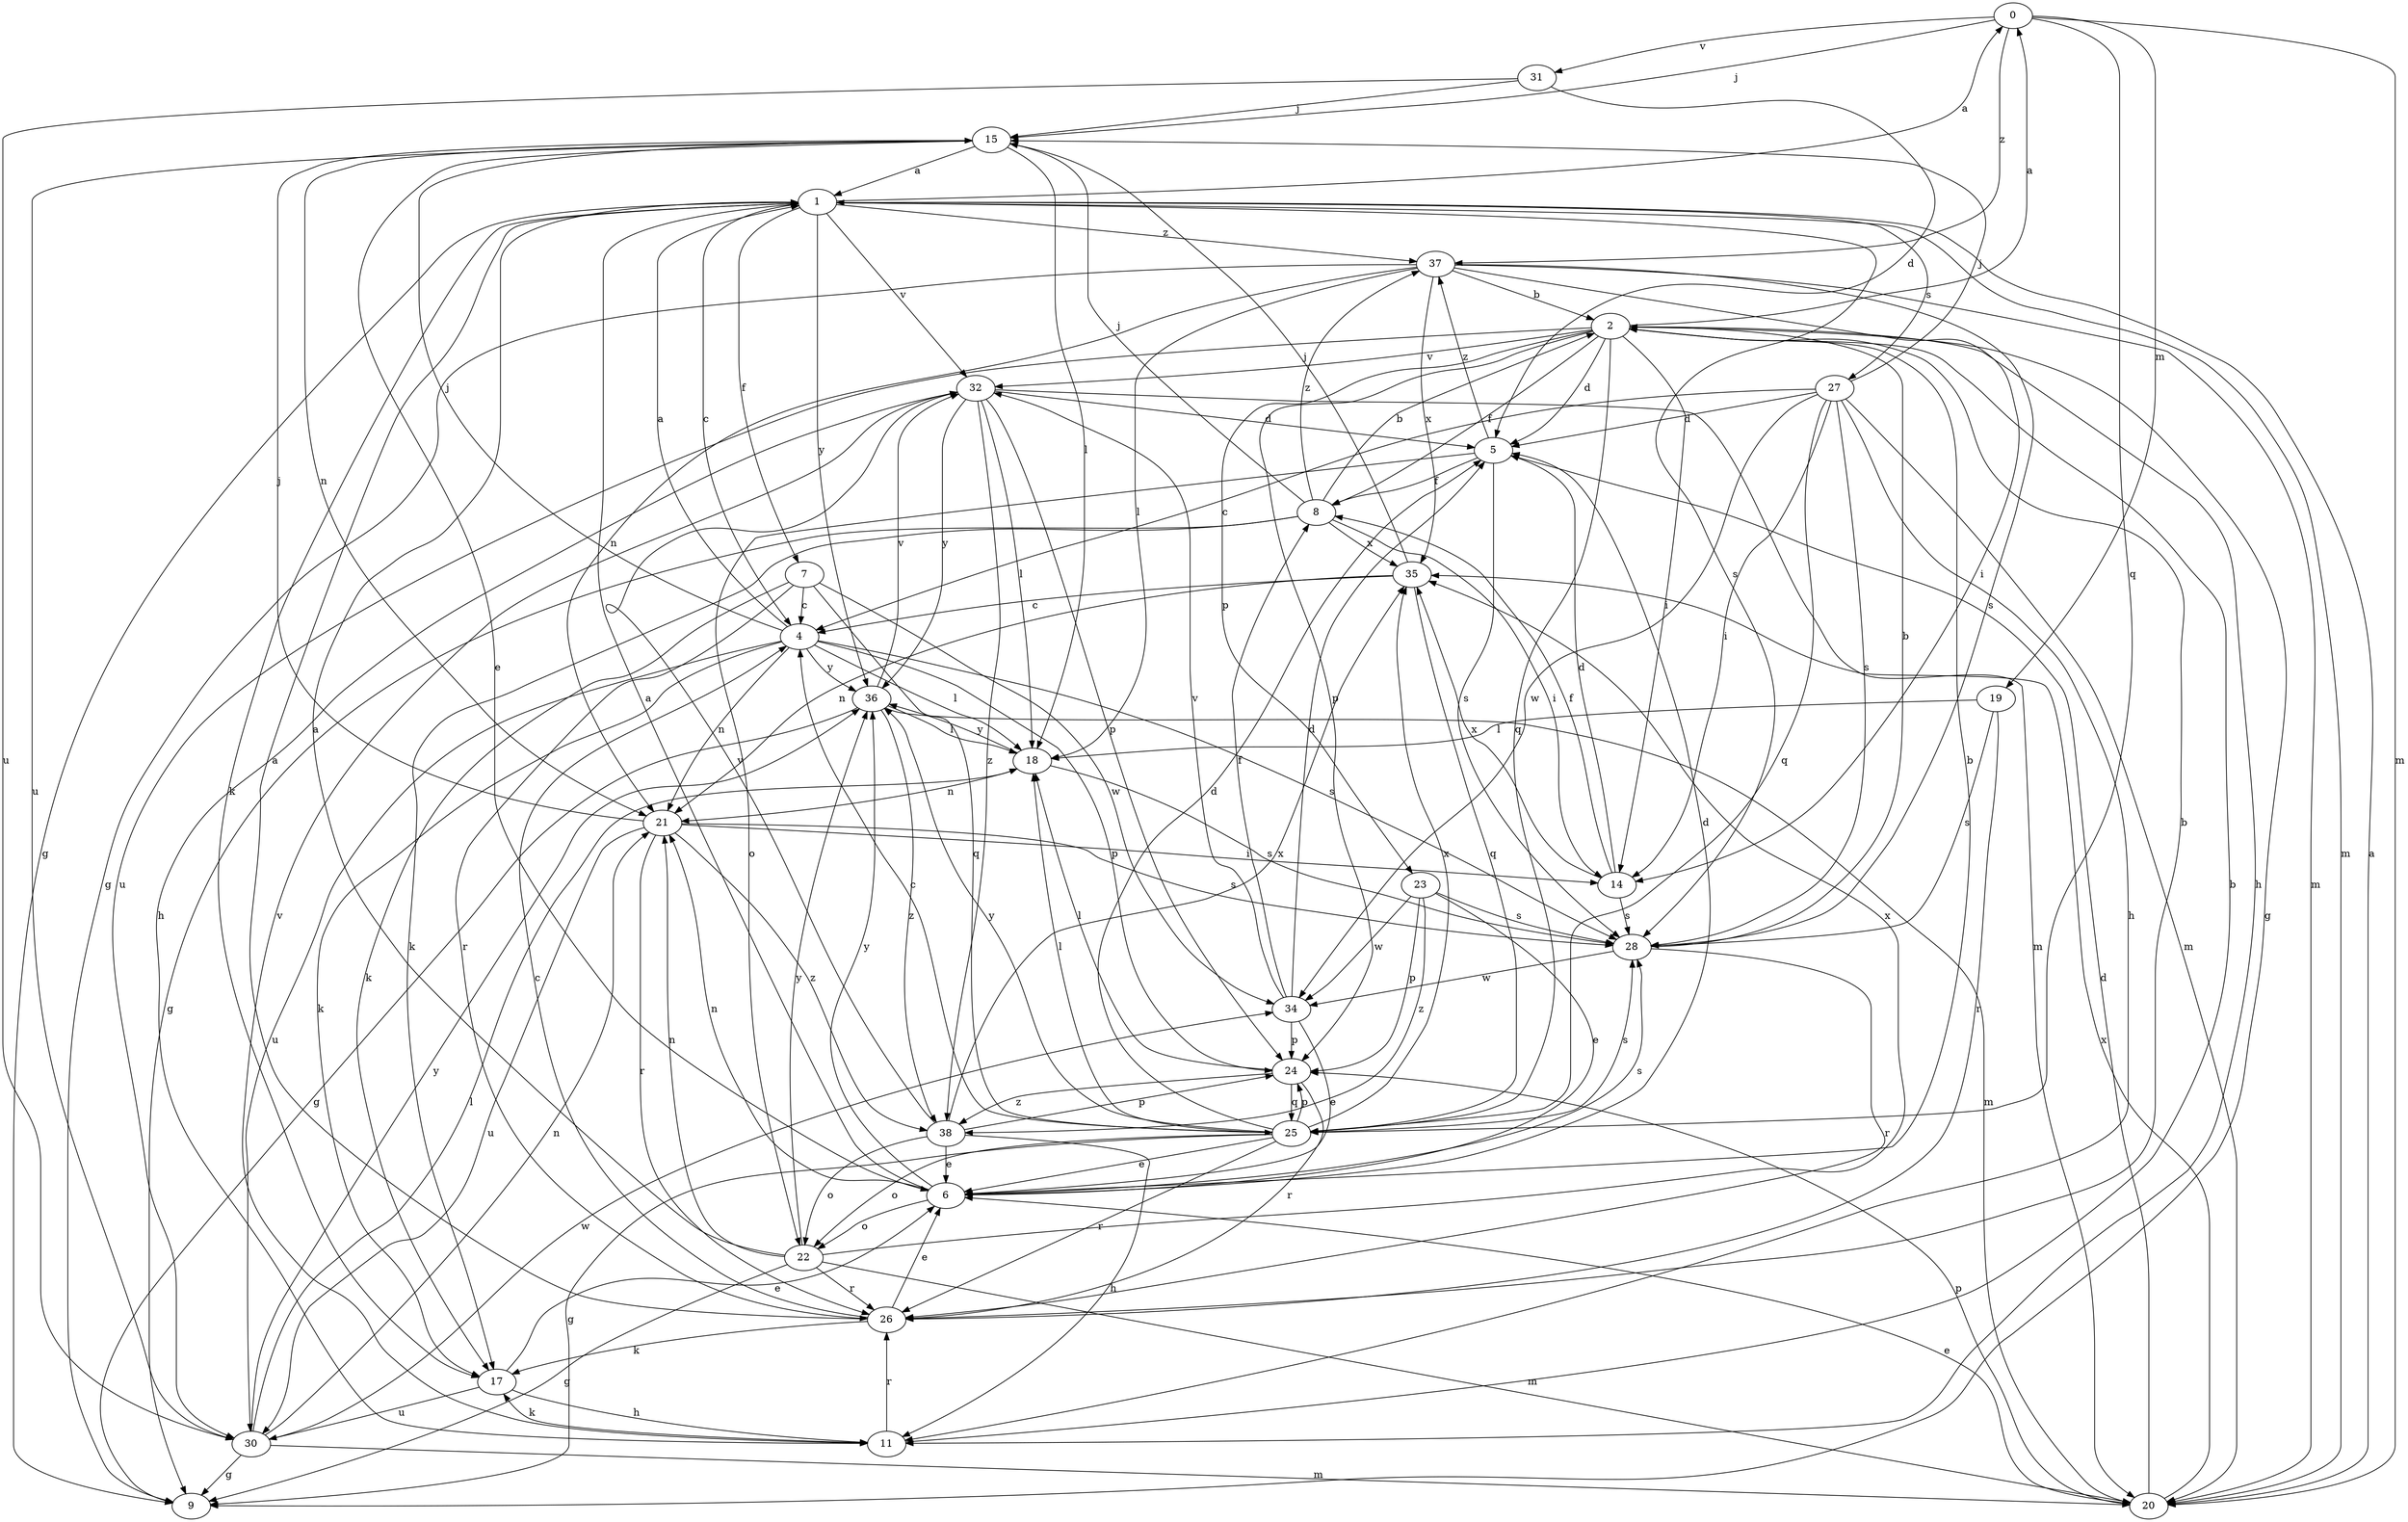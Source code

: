 strict digraph  {
0;
1;
2;
4;
5;
6;
7;
8;
9;
11;
14;
15;
17;
18;
19;
20;
21;
22;
23;
24;
25;
26;
27;
28;
30;
31;
32;
34;
35;
36;
37;
38;
0 -> 15  [label=j];
0 -> 19  [label=m];
0 -> 20  [label=m];
0 -> 25  [label=q];
0 -> 31  [label=v];
0 -> 37  [label=z];
1 -> 0  [label=a];
1 -> 4  [label=c];
1 -> 7  [label=f];
1 -> 9  [label=g];
1 -> 17  [label=k];
1 -> 20  [label=m];
1 -> 27  [label=s];
1 -> 28  [label=s];
1 -> 32  [label=v];
1 -> 36  [label=y];
1 -> 37  [label=z];
2 -> 0  [label=a];
2 -> 5  [label=d];
2 -> 8  [label=f];
2 -> 9  [label=g];
2 -> 11  [label=h];
2 -> 14  [label=i];
2 -> 23  [label=p];
2 -> 24  [label=p];
2 -> 25  [label=q];
2 -> 30  [label=u];
2 -> 32  [label=v];
4 -> 1  [label=a];
4 -> 15  [label=j];
4 -> 17  [label=k];
4 -> 18  [label=l];
4 -> 21  [label=n];
4 -> 24  [label=p];
4 -> 28  [label=s];
4 -> 30  [label=u];
4 -> 36  [label=y];
5 -> 8  [label=f];
5 -> 22  [label=o];
5 -> 28  [label=s];
5 -> 37  [label=z];
6 -> 1  [label=a];
6 -> 2  [label=b];
6 -> 5  [label=d];
6 -> 21  [label=n];
6 -> 22  [label=o];
6 -> 28  [label=s];
6 -> 36  [label=y];
7 -> 4  [label=c];
7 -> 17  [label=k];
7 -> 25  [label=q];
7 -> 26  [label=r];
7 -> 34  [label=w];
8 -> 2  [label=b];
8 -> 9  [label=g];
8 -> 14  [label=i];
8 -> 15  [label=j];
8 -> 17  [label=k];
8 -> 35  [label=x];
8 -> 37  [label=z];
11 -> 2  [label=b];
11 -> 17  [label=k];
11 -> 26  [label=r];
11 -> 32  [label=v];
14 -> 5  [label=d];
14 -> 8  [label=f];
14 -> 28  [label=s];
14 -> 35  [label=x];
15 -> 1  [label=a];
15 -> 6  [label=e];
15 -> 18  [label=l];
15 -> 21  [label=n];
15 -> 30  [label=u];
17 -> 6  [label=e];
17 -> 11  [label=h];
17 -> 30  [label=u];
18 -> 21  [label=n];
18 -> 28  [label=s];
18 -> 36  [label=y];
19 -> 18  [label=l];
19 -> 26  [label=r];
19 -> 28  [label=s];
20 -> 1  [label=a];
20 -> 5  [label=d];
20 -> 6  [label=e];
20 -> 24  [label=p];
20 -> 35  [label=x];
21 -> 14  [label=i];
21 -> 15  [label=j];
21 -> 26  [label=r];
21 -> 28  [label=s];
21 -> 30  [label=u];
21 -> 38  [label=z];
22 -> 1  [label=a];
22 -> 9  [label=g];
22 -> 20  [label=m];
22 -> 21  [label=n];
22 -> 26  [label=r];
22 -> 35  [label=x];
22 -> 36  [label=y];
23 -> 6  [label=e];
23 -> 24  [label=p];
23 -> 28  [label=s];
23 -> 34  [label=w];
23 -> 38  [label=z];
24 -> 18  [label=l];
24 -> 25  [label=q];
24 -> 26  [label=r];
24 -> 38  [label=z];
25 -> 4  [label=c];
25 -> 5  [label=d];
25 -> 6  [label=e];
25 -> 9  [label=g];
25 -> 18  [label=l];
25 -> 22  [label=o];
25 -> 24  [label=p];
25 -> 26  [label=r];
25 -> 28  [label=s];
25 -> 35  [label=x];
25 -> 36  [label=y];
26 -> 1  [label=a];
26 -> 2  [label=b];
26 -> 4  [label=c];
26 -> 6  [label=e];
26 -> 17  [label=k];
27 -> 4  [label=c];
27 -> 5  [label=d];
27 -> 11  [label=h];
27 -> 14  [label=i];
27 -> 15  [label=j];
27 -> 20  [label=m];
27 -> 25  [label=q];
27 -> 28  [label=s];
27 -> 34  [label=w];
28 -> 2  [label=b];
28 -> 26  [label=r];
28 -> 34  [label=w];
30 -> 9  [label=g];
30 -> 18  [label=l];
30 -> 20  [label=m];
30 -> 21  [label=n];
30 -> 34  [label=w];
30 -> 36  [label=y];
31 -> 5  [label=d];
31 -> 15  [label=j];
31 -> 30  [label=u];
32 -> 5  [label=d];
32 -> 11  [label=h];
32 -> 18  [label=l];
32 -> 20  [label=m];
32 -> 24  [label=p];
32 -> 36  [label=y];
32 -> 38  [label=z];
34 -> 5  [label=d];
34 -> 6  [label=e];
34 -> 8  [label=f];
34 -> 24  [label=p];
34 -> 32  [label=v];
35 -> 4  [label=c];
35 -> 15  [label=j];
35 -> 21  [label=n];
35 -> 25  [label=q];
36 -> 9  [label=g];
36 -> 18  [label=l];
36 -> 20  [label=m];
36 -> 32  [label=v];
36 -> 38  [label=z];
37 -> 2  [label=b];
37 -> 9  [label=g];
37 -> 14  [label=i];
37 -> 18  [label=l];
37 -> 20  [label=m];
37 -> 21  [label=n];
37 -> 28  [label=s];
37 -> 35  [label=x];
38 -> 6  [label=e];
38 -> 11  [label=h];
38 -> 22  [label=o];
38 -> 24  [label=p];
38 -> 32  [label=v];
38 -> 35  [label=x];
}
